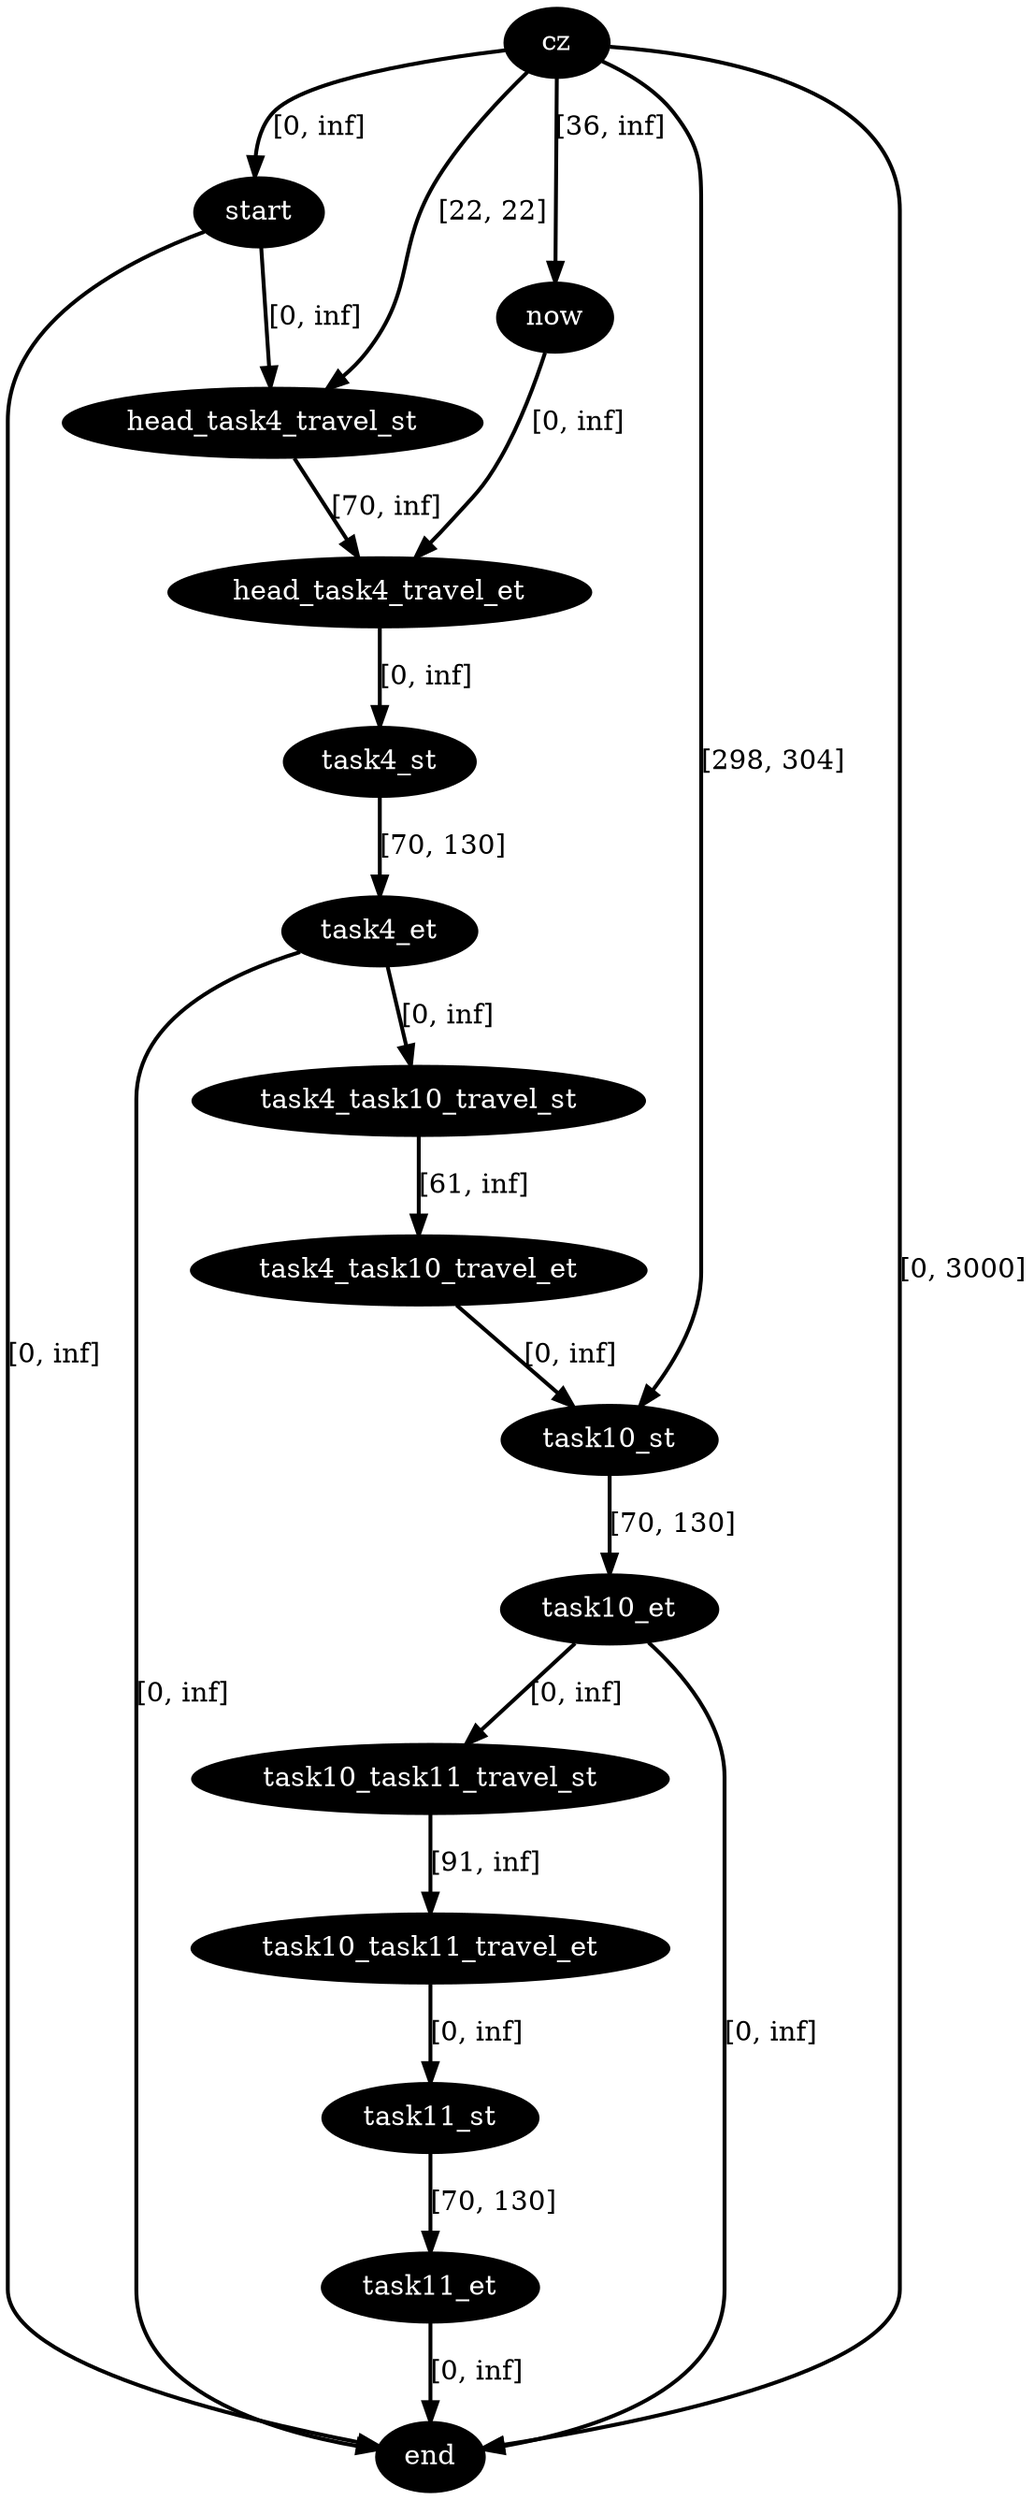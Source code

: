 digraph plan {
0[label="cz",style=filled,fillcolor=black,fontcolor=white];
1[label="start",style=filled,fillcolor=black,fontcolor=white];
2[label="now",style=filled,fillcolor=black,fontcolor=white];
3[label="end",style=filled,fillcolor=black,fontcolor=white];
11[label="head_task4_travel_st",style=filled,fillcolor=black,fontcolor=white];
12[label="head_task4_travel_et",style=filled,fillcolor=black,fontcolor=white];
13[label="task4_st",style=filled,fillcolor=black,fontcolor=white];
14[label="task4_et",style=filled,fillcolor=black,fontcolor=white];
26[label="task10_st",style=filled,fillcolor=black,fontcolor=white];
27[label="task10_et",style=filled,fillcolor=black,fontcolor=white];
35[label="task4_task10_travel_st",style=filled,fillcolor=black,fontcolor=white];
36[label="task4_task10_travel_et",style=filled,fillcolor=black,fontcolor=white];
38[label="task10_task11_travel_st",style=filled,fillcolor=black,fontcolor=white];
39[label="task10_task11_travel_et",style=filled,fillcolor=black,fontcolor=white];
40[label="task11_st",style=filled,fillcolor=black,fontcolor=white];
41[label="task11_et",style=filled,fillcolor=black,fontcolor=white];
"0"->"1"[label="[0, inf]",penwidth=2,color=black];
"0"->"3"[label="[0, 3000]",penwidth=2,color=black];
"11"->"12"[label="[70, inf]",penwidth=2,color=black];
"1"->"11"[label="[0, inf]",penwidth=2,color=black];
"0"->"11"[label="[22, 22]",penwidth=2,color=black];
"0"->"2"[label="[36, inf]",penwidth=2,color=black];
"2"->"12"[label="[0, inf]",penwidth=2,color=black];
"1"->"3"[label="[0, inf]",penwidth=2,color=black];
"27"->"3"[label="[0, inf]",penwidth=2,color=black];
"0"->"26"[label="[298, 304]",penwidth=2,color=black];
"38"->"39"[label="[91, inf]",penwidth=2,color=black];
"27"->"38"[label="[0, inf]",penwidth=2,color=black];
"26"->"27"[label="[70, 130]",penwidth=2,color=black];
"36"->"26"[label="[0, inf]",penwidth=2,color=black];
"41"->"3"[label="[0, inf]",penwidth=2,color=black];
"40"->"41"[label="[70, 130]",penwidth=2,color=black];
"39"->"40"[label="[0, inf]",penwidth=2,color=black];
"14"->"3"[label="[0, inf]",penwidth=2,color=black];
"35"->"36"[label="[61, inf]",penwidth=2,color=black];
"14"->"35"[label="[0, inf]",penwidth=2,color=black];
"13"->"14"[label="[70, 130]",penwidth=2,color=black];
"12"->"13"[label="[0, inf]",penwidth=2,color=black];
}
